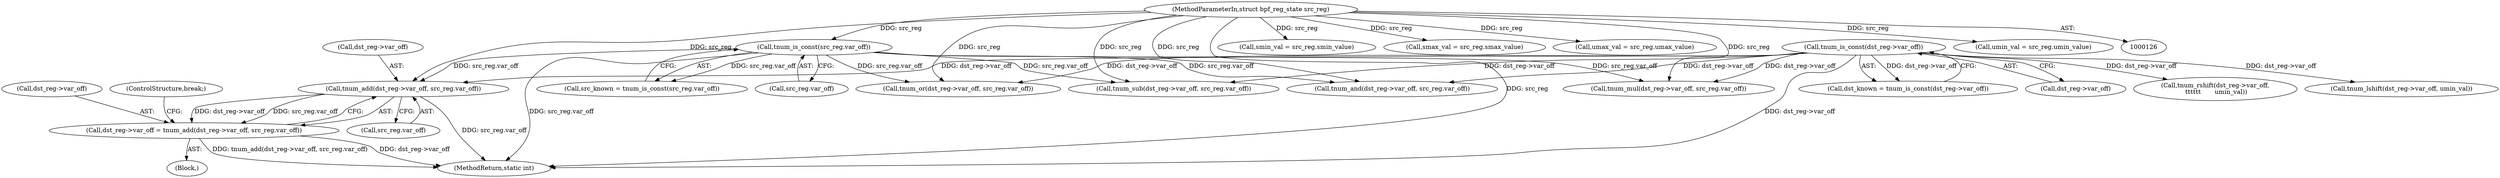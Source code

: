 digraph "0_linux_4374f256ce8182019353c0c639bb8d0695b4c941@pointer" {
"1000277" [label="(Call,tnum_add(dst_reg->var_off, src_reg.var_off))"];
"1000191" [label="(Call,tnum_is_const(dst_reg->var_off))"];
"1000185" [label="(Call,tnum_is_const(src_reg.var_off))"];
"1000130" [label="(MethodParameterIn,struct bpf_reg_state src_reg)"];
"1000273" [label="(Call,dst_reg->var_off = tnum_add(dst_reg->var_off, src_reg.var_off))"];
"1000130" [label="(MethodParameterIn,struct bpf_reg_state src_reg)"];
"1000192" [label="(Call,dst_reg->var_off)"];
"1000277" [label="(Call,tnum_add(dst_reg->var_off, src_reg.var_off))"];
"1000185" [label="(Call,tnum_is_const(src_reg.var_off))"];
"1000686" [label="(Call,tnum_lshift(dst_reg->var_off, umin_val))"];
"1000563" [label="(Call,tnum_or(dst_reg->var_off, src_reg.var_off))"];
"1000278" [label="(Call,dst_reg->var_off)"];
"1000183" [label="(Call,src_known = tnum_is_const(src_reg.var_off))"];
"1000186" [label="(Call,src_reg.var_off)"];
"1000189" [label="(Call,dst_known = tnum_is_const(dst_reg->var_off))"];
"1000354" [label="(Call,tnum_sub(dst_reg->var_off, src_reg.var_off))"];
"1000284" [label="(ControlStructure,break;)"];
"1000761" [label="(Call,tnum_rshift(dst_reg->var_off,\n \t\t\t\t\t\t       umin_val))"];
"1000197" [label="(Block,)"];
"1000163" [label="(Call,smin_val = src_reg.smin_value)"];
"1000168" [label="(Call,smax_val = src_reg.smax_value)"];
"1000273" [label="(Call,dst_reg->var_off = tnum_add(dst_reg->var_off, src_reg.var_off))"];
"1000801" [label="(MethodReturn,static int)"];
"1000281" [label="(Call,src_reg.var_off)"];
"1000178" [label="(Call,umax_val = src_reg.umax_value)"];
"1000474" [label="(Call,tnum_and(dst_reg->var_off, src_reg.var_off))"];
"1000367" [label="(Call,tnum_mul(dst_reg->var_off, src_reg.var_off))"];
"1000274" [label="(Call,dst_reg->var_off)"];
"1000191" [label="(Call,tnum_is_const(dst_reg->var_off))"];
"1000173" [label="(Call,umin_val = src_reg.umin_value)"];
"1000277" -> "1000273"  [label="AST: "];
"1000277" -> "1000281"  [label="CFG: "];
"1000278" -> "1000277"  [label="AST: "];
"1000281" -> "1000277"  [label="AST: "];
"1000273" -> "1000277"  [label="CFG: "];
"1000277" -> "1000801"  [label="DDG: src_reg.var_off"];
"1000277" -> "1000273"  [label="DDG: dst_reg->var_off"];
"1000277" -> "1000273"  [label="DDG: src_reg.var_off"];
"1000191" -> "1000277"  [label="DDG: dst_reg->var_off"];
"1000185" -> "1000277"  [label="DDG: src_reg.var_off"];
"1000130" -> "1000277"  [label="DDG: src_reg"];
"1000191" -> "1000189"  [label="AST: "];
"1000191" -> "1000192"  [label="CFG: "];
"1000192" -> "1000191"  [label="AST: "];
"1000189" -> "1000191"  [label="CFG: "];
"1000191" -> "1000801"  [label="DDG: dst_reg->var_off"];
"1000191" -> "1000189"  [label="DDG: dst_reg->var_off"];
"1000191" -> "1000354"  [label="DDG: dst_reg->var_off"];
"1000191" -> "1000367"  [label="DDG: dst_reg->var_off"];
"1000191" -> "1000474"  [label="DDG: dst_reg->var_off"];
"1000191" -> "1000563"  [label="DDG: dst_reg->var_off"];
"1000191" -> "1000686"  [label="DDG: dst_reg->var_off"];
"1000191" -> "1000761"  [label="DDG: dst_reg->var_off"];
"1000185" -> "1000183"  [label="AST: "];
"1000185" -> "1000186"  [label="CFG: "];
"1000186" -> "1000185"  [label="AST: "];
"1000183" -> "1000185"  [label="CFG: "];
"1000185" -> "1000801"  [label="DDG: src_reg.var_off"];
"1000185" -> "1000183"  [label="DDG: src_reg.var_off"];
"1000130" -> "1000185"  [label="DDG: src_reg"];
"1000185" -> "1000354"  [label="DDG: src_reg.var_off"];
"1000185" -> "1000367"  [label="DDG: src_reg.var_off"];
"1000185" -> "1000474"  [label="DDG: src_reg.var_off"];
"1000185" -> "1000563"  [label="DDG: src_reg.var_off"];
"1000130" -> "1000126"  [label="AST: "];
"1000130" -> "1000801"  [label="DDG: src_reg"];
"1000130" -> "1000163"  [label="DDG: src_reg"];
"1000130" -> "1000168"  [label="DDG: src_reg"];
"1000130" -> "1000173"  [label="DDG: src_reg"];
"1000130" -> "1000178"  [label="DDG: src_reg"];
"1000130" -> "1000354"  [label="DDG: src_reg"];
"1000130" -> "1000367"  [label="DDG: src_reg"];
"1000130" -> "1000474"  [label="DDG: src_reg"];
"1000130" -> "1000563"  [label="DDG: src_reg"];
"1000273" -> "1000197"  [label="AST: "];
"1000274" -> "1000273"  [label="AST: "];
"1000284" -> "1000273"  [label="CFG: "];
"1000273" -> "1000801"  [label="DDG: dst_reg->var_off"];
"1000273" -> "1000801"  [label="DDG: tnum_add(dst_reg->var_off, src_reg.var_off)"];
}
